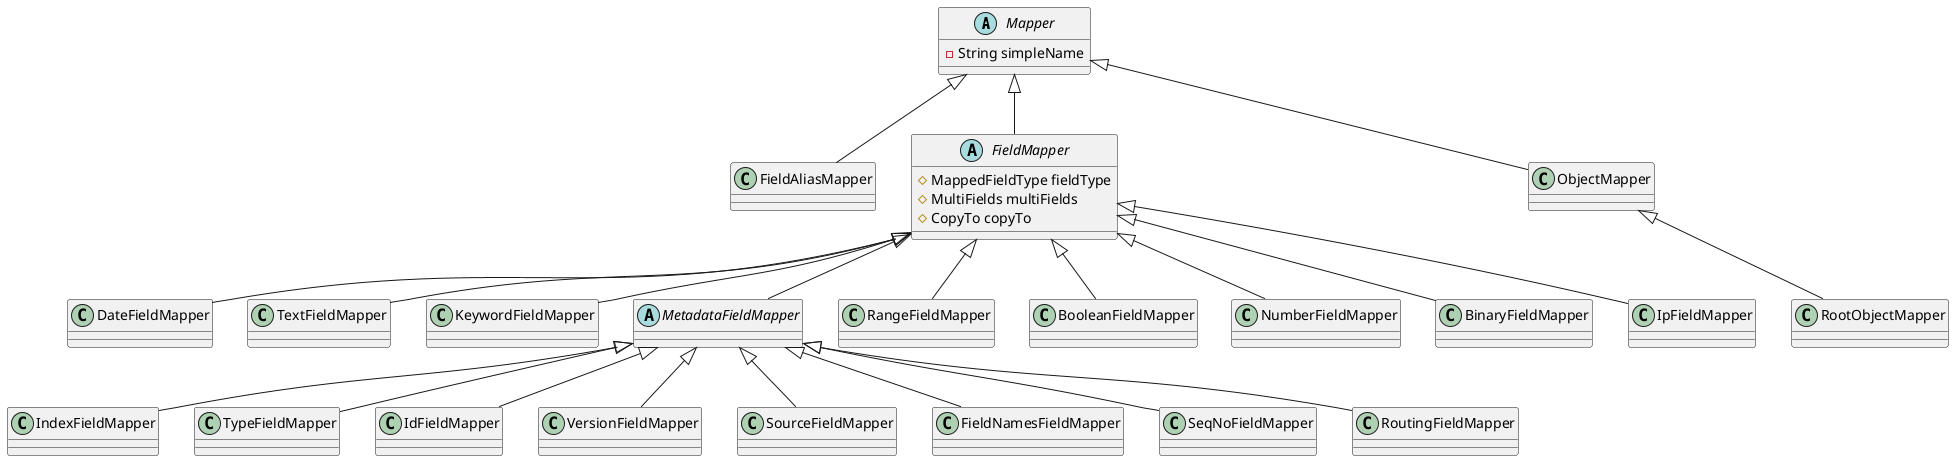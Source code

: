 @startuml

abstract class Mapper{
    -String simpleName
}

class FieldAliasMapper extends Mapper{
}

abstract class FieldMapper extends Mapper{
    #MappedFieldType fieldType
    #MultiFields multiFields
    #CopyTo copyTo
}

class ObjectMapper extends Mapper{

}

class RootObjectMapper extends ObjectMapper{

}

class DateFieldMapper extends FieldMapper{
}

class TextFieldMapper extends FieldMapper{
}

class KeywordFieldMapper extends FieldMapper{
}

abstract class MetadataFieldMapper extends FieldMapper{
}

class RangeFieldMapper extends FieldMapper{
}

class BooleanFieldMapper extends FieldMapper{
}

class NumberFieldMapper extends FieldMapper{
}

class BinaryFieldMapper extends FieldMapper{
}

class IpFieldMapper extends FieldMapper{
}

class IndexFieldMapper extends MetadataFieldMapper{
}

class TypeFieldMapper extends MetadataFieldMapper{
}

class IdFieldMapper extends MetadataFieldMapper{
}

class VersionFieldMapper extends MetadataFieldMapper{
}

class SourceFieldMapper extends MetadataFieldMapper{
}

class FieldNamesFieldMapper extends MetadataFieldMapper {
}

class SeqNoFieldMapper extends MetadataFieldMapper{
}

class RoutingFieldMapper extends MetadataFieldMapper{
}
@enduml